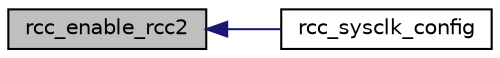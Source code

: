 digraph "rcc_enable_rcc2"
{
  edge [fontname="Helvetica",fontsize="10",labelfontname="Helvetica",labelfontsize="10"];
  node [fontname="Helvetica",fontsize="10",shape=record];
  rankdir="LR";
  Node1 [label="rcc_enable_rcc2",height=0.2,width=0.4,color="black", fillcolor="grey75", style="filled" fontcolor="black"];
  Node1 -> Node2 [dir="back",color="midnightblue",fontsize="10",style="solid",fontname="Helvetica"];
  Node2 [label="rcc_sysclk_config",height=0.2,width=0.4,color="black", fillcolor="white", style="filled",URL="$group__rcc__high__level.html#ga893dc6461e9af854fb562c0e97df6a5b",tooltip="Configure the system clock source."];
}
